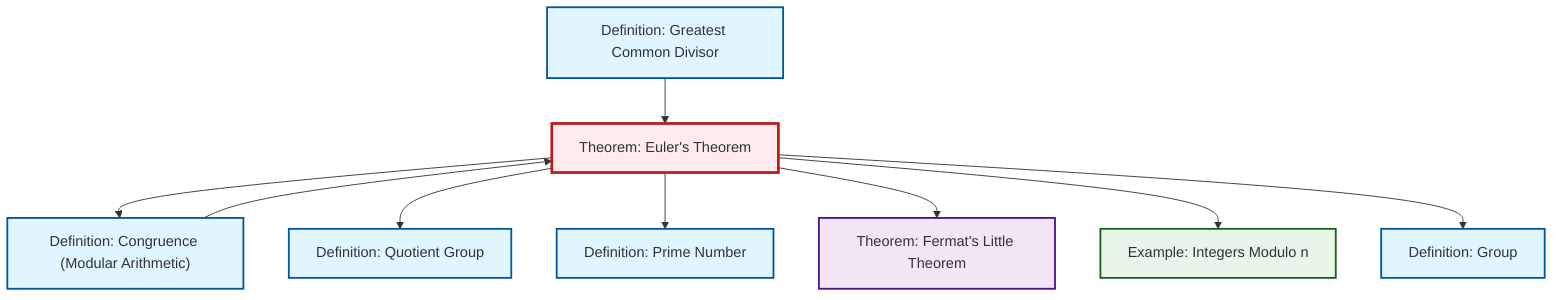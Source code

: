 graph TD
    classDef definition fill:#e1f5fe,stroke:#01579b,stroke-width:2px
    classDef theorem fill:#f3e5f5,stroke:#4a148c,stroke-width:2px
    classDef axiom fill:#fff3e0,stroke:#e65100,stroke-width:2px
    classDef example fill:#e8f5e9,stroke:#1b5e20,stroke-width:2px
    classDef current fill:#ffebee,stroke:#b71c1c,stroke-width:3px
    def-quotient-group["Definition: Quotient Group"]:::definition
    def-group["Definition: Group"]:::definition
    thm-fermat-little["Theorem: Fermat's Little Theorem"]:::theorem
    def-prime["Definition: Prime Number"]:::definition
    thm-euler["Theorem: Euler's Theorem"]:::theorem
    def-gcd["Definition: Greatest Common Divisor"]:::definition
    def-congruence["Definition: Congruence (Modular Arithmetic)"]:::definition
    ex-quotient-integers-mod-n["Example: Integers Modulo n"]:::example
    thm-euler --> def-congruence
    thm-euler --> def-quotient-group
    thm-euler --> def-prime
    thm-euler --> thm-fermat-little
    thm-euler --> ex-quotient-integers-mod-n
    def-gcd --> thm-euler
    def-congruence --> thm-euler
    thm-euler --> def-group
    class thm-euler current